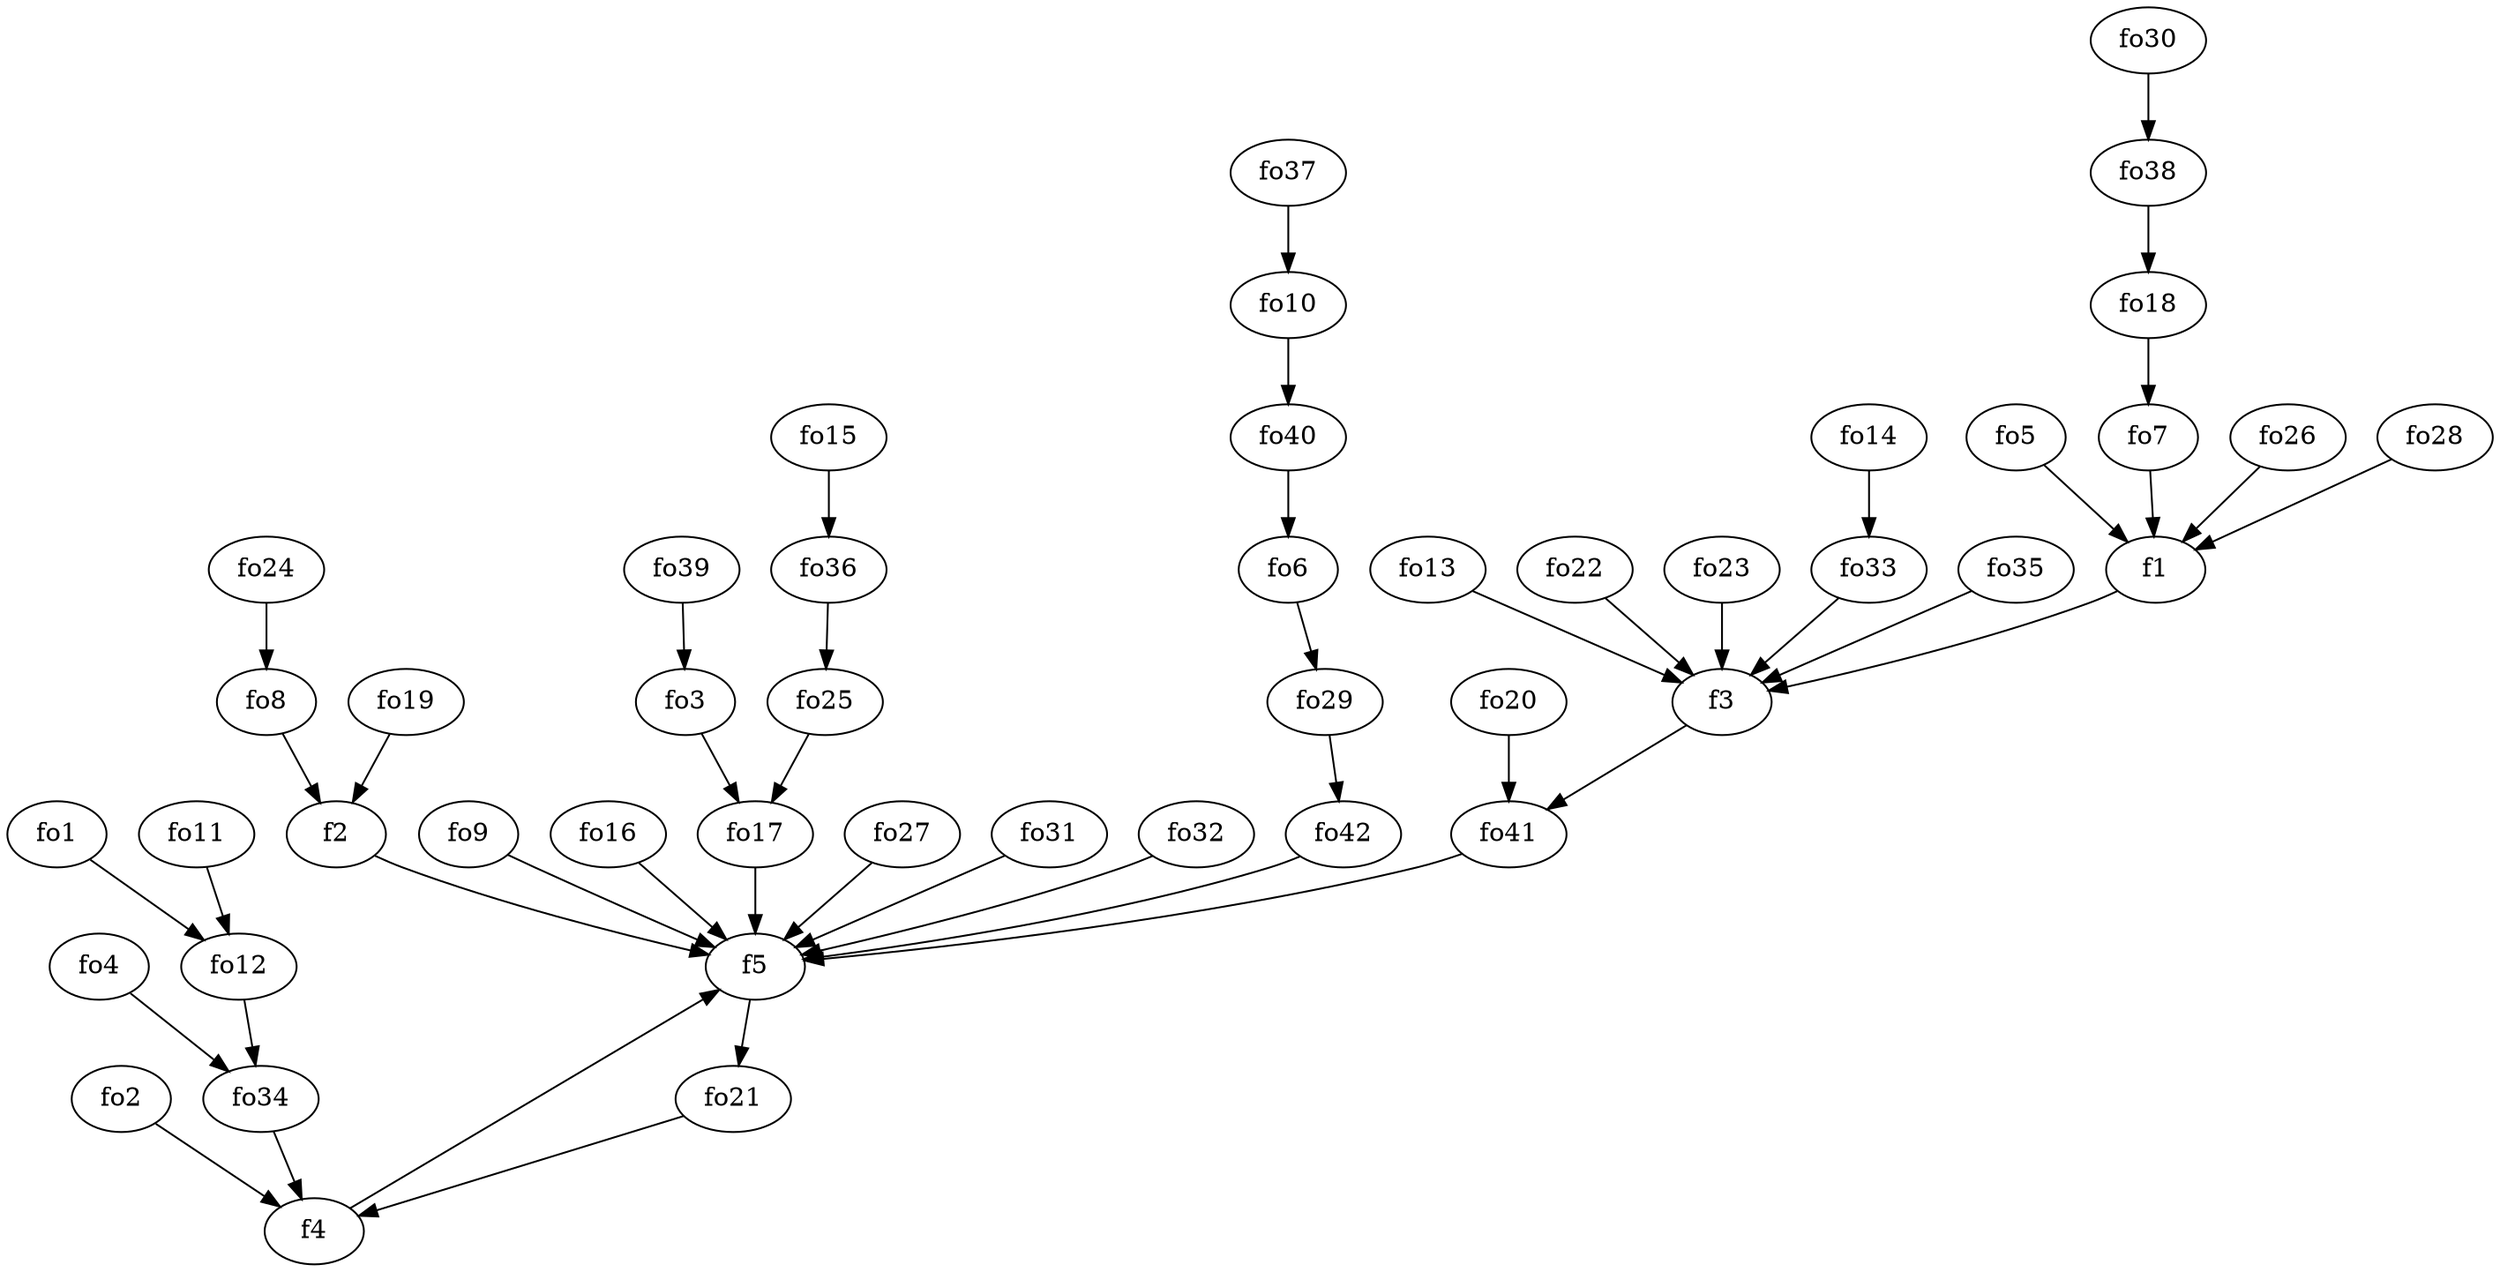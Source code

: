 strict digraph  {
f1;
f2;
f3;
f4;
f5;
fo1;
fo2;
fo3;
fo4;
fo5;
fo6;
fo7;
fo8;
fo9;
fo10;
fo11;
fo12;
fo13;
fo14;
fo15;
fo16;
fo17;
fo18;
fo19;
fo20;
fo21;
fo22;
fo23;
fo24;
fo25;
fo26;
fo27;
fo28;
fo29;
fo30;
fo31;
fo32;
fo33;
fo34;
fo35;
fo36;
fo37;
fo38;
fo39;
fo40;
fo41;
fo42;
f1 -> f3  [weight=2];
f2 -> f5  [weight=2];
f3 -> fo41  [weight=2];
f4 -> f5  [weight=2];
f5 -> fo21  [weight=2];
fo1 -> fo12  [weight=2];
fo2 -> f4  [weight=2];
fo3 -> fo17  [weight=2];
fo4 -> fo34  [weight=2];
fo5 -> f1  [weight=2];
fo6 -> fo29  [weight=2];
fo7 -> f1  [weight=2];
fo8 -> f2  [weight=2];
fo9 -> f5  [weight=2];
fo10 -> fo40  [weight=2];
fo11 -> fo12  [weight=2];
fo12 -> fo34  [weight=2];
fo13 -> f3  [weight=2];
fo14 -> fo33  [weight=2];
fo15 -> fo36  [weight=2];
fo16 -> f5  [weight=2];
fo17 -> f5  [weight=2];
fo18 -> fo7  [weight=2];
fo19 -> f2  [weight=2];
fo20 -> fo41  [weight=2];
fo21 -> f4  [weight=2];
fo22 -> f3  [weight=2];
fo23 -> f3  [weight=2];
fo24 -> fo8  [weight=2];
fo25 -> fo17  [weight=2];
fo26 -> f1  [weight=2];
fo27 -> f5  [weight=2];
fo28 -> f1  [weight=2];
fo29 -> fo42  [weight=2];
fo30 -> fo38  [weight=2];
fo31 -> f5  [weight=2];
fo32 -> f5  [weight=2];
fo33 -> f3  [weight=2];
fo34 -> f4  [weight=2];
fo35 -> f3  [weight=2];
fo36 -> fo25  [weight=2];
fo37 -> fo10  [weight=2];
fo38 -> fo18  [weight=2];
fo39 -> fo3  [weight=2];
fo40 -> fo6  [weight=2];
fo41 -> f5  [weight=2];
fo42 -> f5  [weight=2];
}
